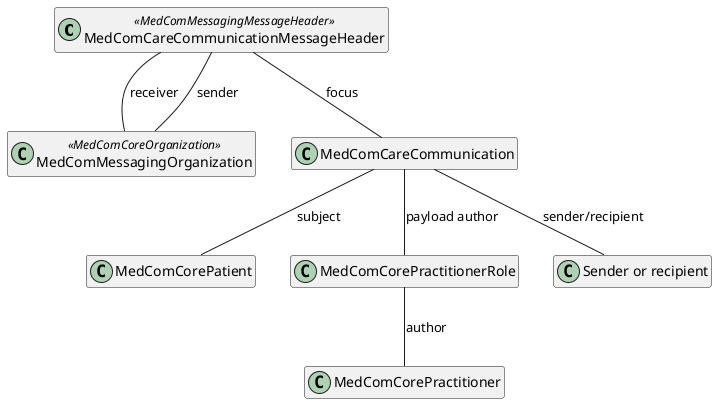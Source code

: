 @startuml CareCommunicationMessageHeader

hide empty members

top to bottom direction

class "MedComCareCommunicationMessageHeader" as messageheader <<MedComMessagingMessageHeader>>
class "MedComMessagingOrganization" as messagingOrganization <<MedComCoreOrganization>>
class "MedComCareCommunication" as communication
class "MedComCorePatient" as patient
class "MedComCorePractitionerRole" as authorRole
class "Sender or recipient" as senderRec
class "MedComCorePractitioner" as author


messageheader -- communication : "focus"
communication -- patient : "subject"
communication -- authorRole : "payload author"
communication -- senderRec : "sender/recipient"
authorRole -- author : "author"


messageheader -- messagingOrganization : "receiver"
messageheader -- messagingOrganization : "sender"
@enduml